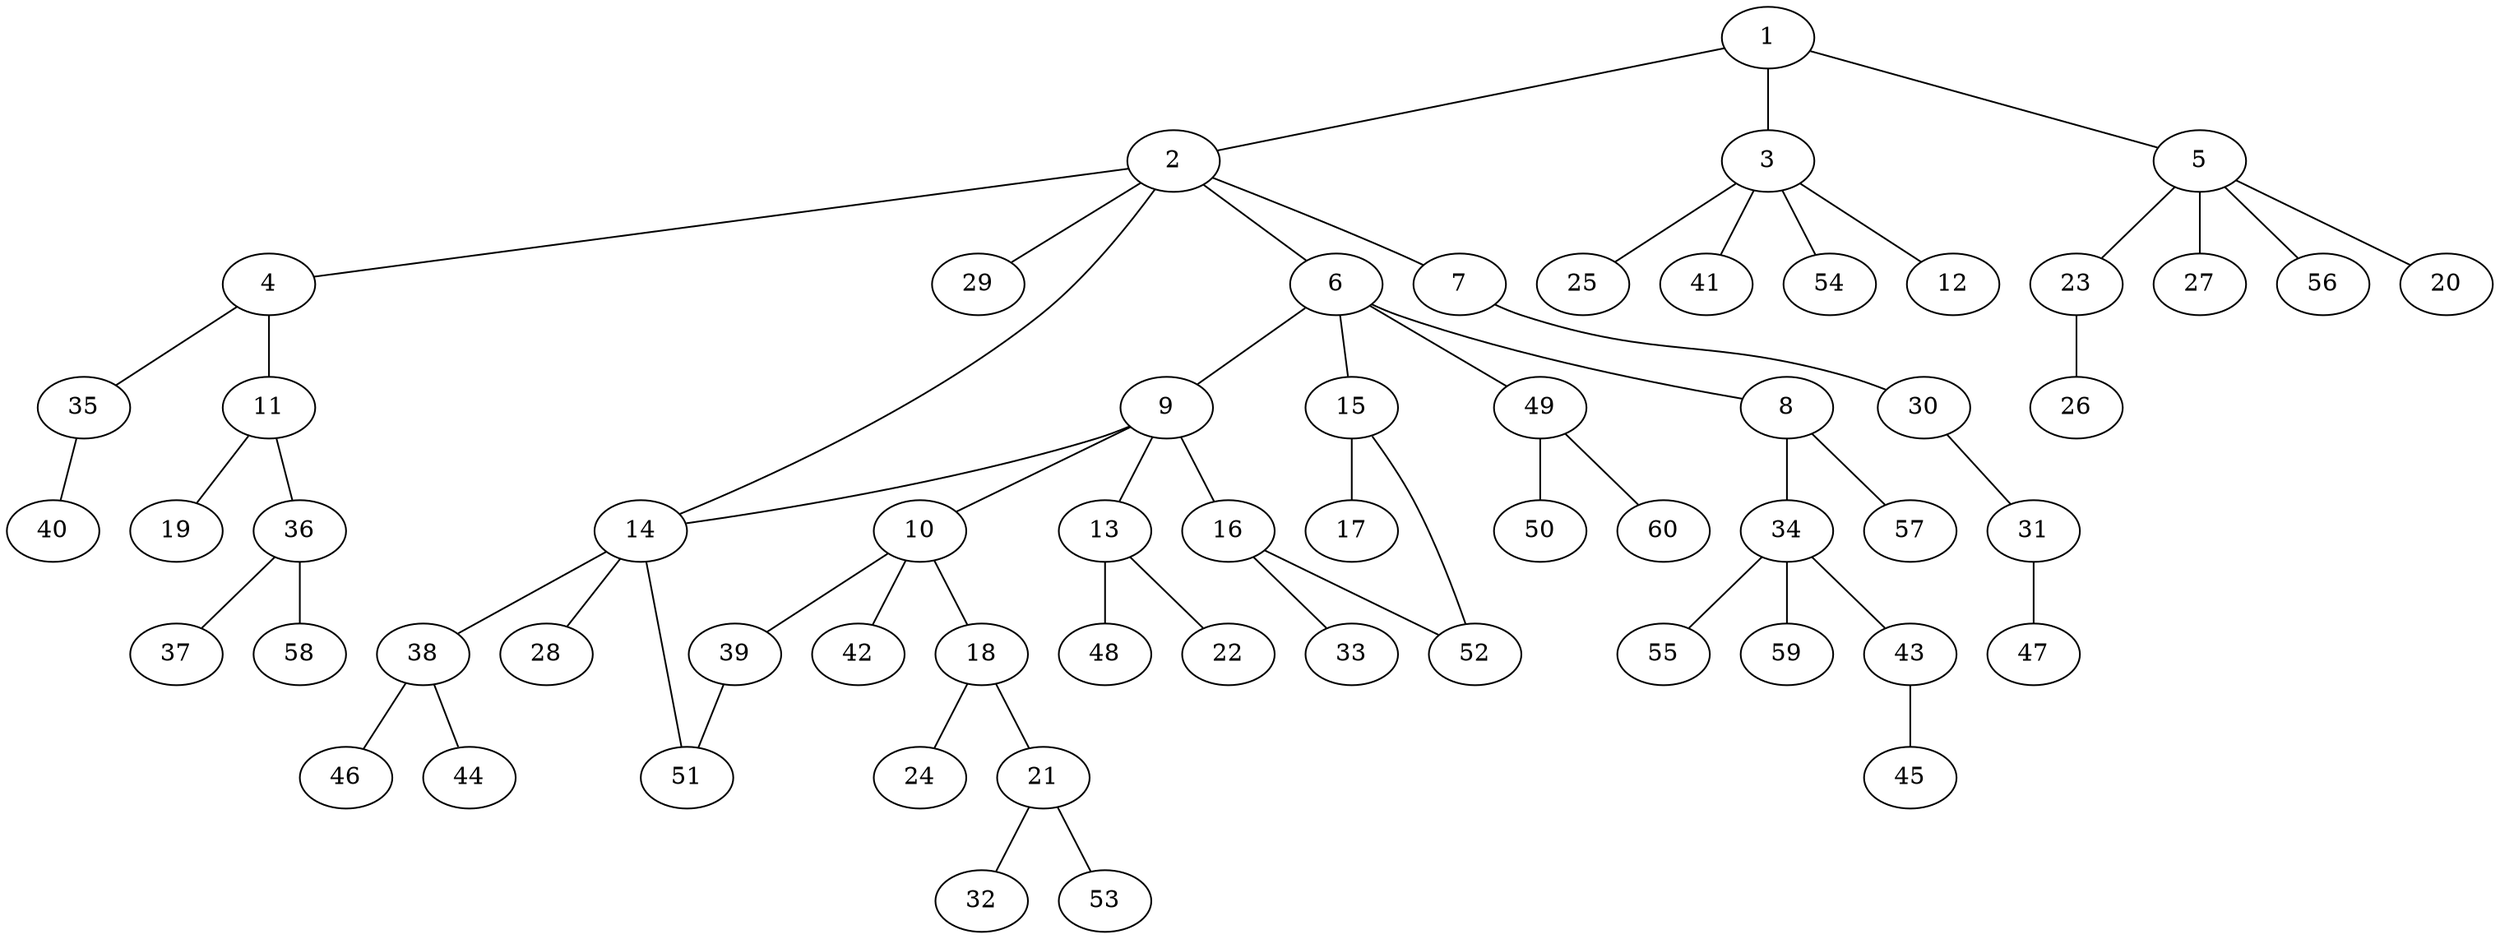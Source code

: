 graph graphname {1--2
1--3
1--5
2--4
2--6
2--7
2--14
2--29
3--12
3--25
3--41
3--54
4--11
4--35
5--20
5--23
5--27
5--56
6--8
6--9
6--15
6--49
7--30
8--34
8--57
9--10
9--13
9--14
9--16
10--18
10--39
10--42
11--19
11--36
13--22
13--48
14--28
14--38
14--51
15--17
15--52
16--33
16--52
18--21
18--24
21--32
21--53
23--26
30--31
31--47
34--43
34--55
34--59
35--40
36--37
36--58
38--44
38--46
39--51
43--45
49--50
49--60
}